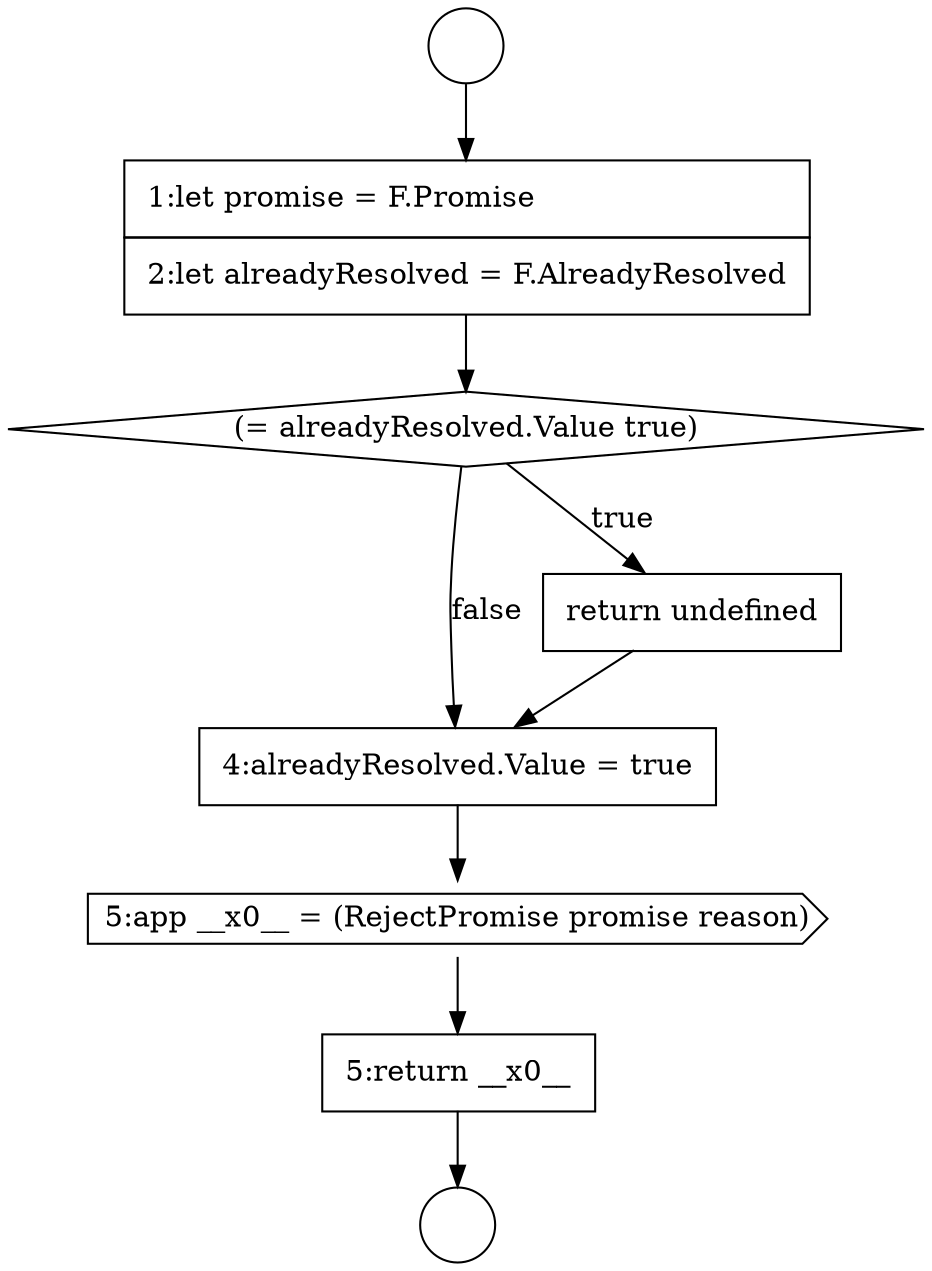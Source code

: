 digraph {
  node17194 [shape=diamond, label=<<font color="black">(= alreadyResolved.Value true)</font>> color="black" fillcolor="white" style=filled]
  node17197 [shape=cds, label=<<font color="black">5:app __x0__ = (RejectPromise promise reason)</font>> color="black" fillcolor="white" style=filled]
  node17193 [shape=none, margin=0, label=<<font color="black">
    <table border="0" cellborder="1" cellspacing="0" cellpadding="10">
      <tr><td align="left">1:let promise = F.Promise</td></tr>
      <tr><td align="left">2:let alreadyResolved = F.AlreadyResolved</td></tr>
    </table>
  </font>> color="black" fillcolor="white" style=filled]
  node17196 [shape=none, margin=0, label=<<font color="black">
    <table border="0" cellborder="1" cellspacing="0" cellpadding="10">
      <tr><td align="left">4:alreadyResolved.Value = true</td></tr>
    </table>
  </font>> color="black" fillcolor="white" style=filled]
  node17191 [shape=circle label=" " color="black" fillcolor="white" style=filled]
  node17195 [shape=none, margin=0, label=<<font color="black">
    <table border="0" cellborder="1" cellspacing="0" cellpadding="10">
      <tr><td align="left">return undefined</td></tr>
    </table>
  </font>> color="black" fillcolor="white" style=filled]
  node17198 [shape=none, margin=0, label=<<font color="black">
    <table border="0" cellborder="1" cellspacing="0" cellpadding="10">
      <tr><td align="left">5:return __x0__</td></tr>
    </table>
  </font>> color="black" fillcolor="white" style=filled]
  node17192 [shape=circle label=" " color="black" fillcolor="white" style=filled]
  node17194 -> node17195 [label=<<font color="black">true</font>> color="black"]
  node17194 -> node17196 [label=<<font color="black">false</font>> color="black"]
  node17191 -> node17193 [ color="black"]
  node17193 -> node17194 [ color="black"]
  node17198 -> node17192 [ color="black"]
  node17197 -> node17198 [ color="black"]
  node17195 -> node17196 [ color="black"]
  node17196 -> node17197 [ color="black"]
}
